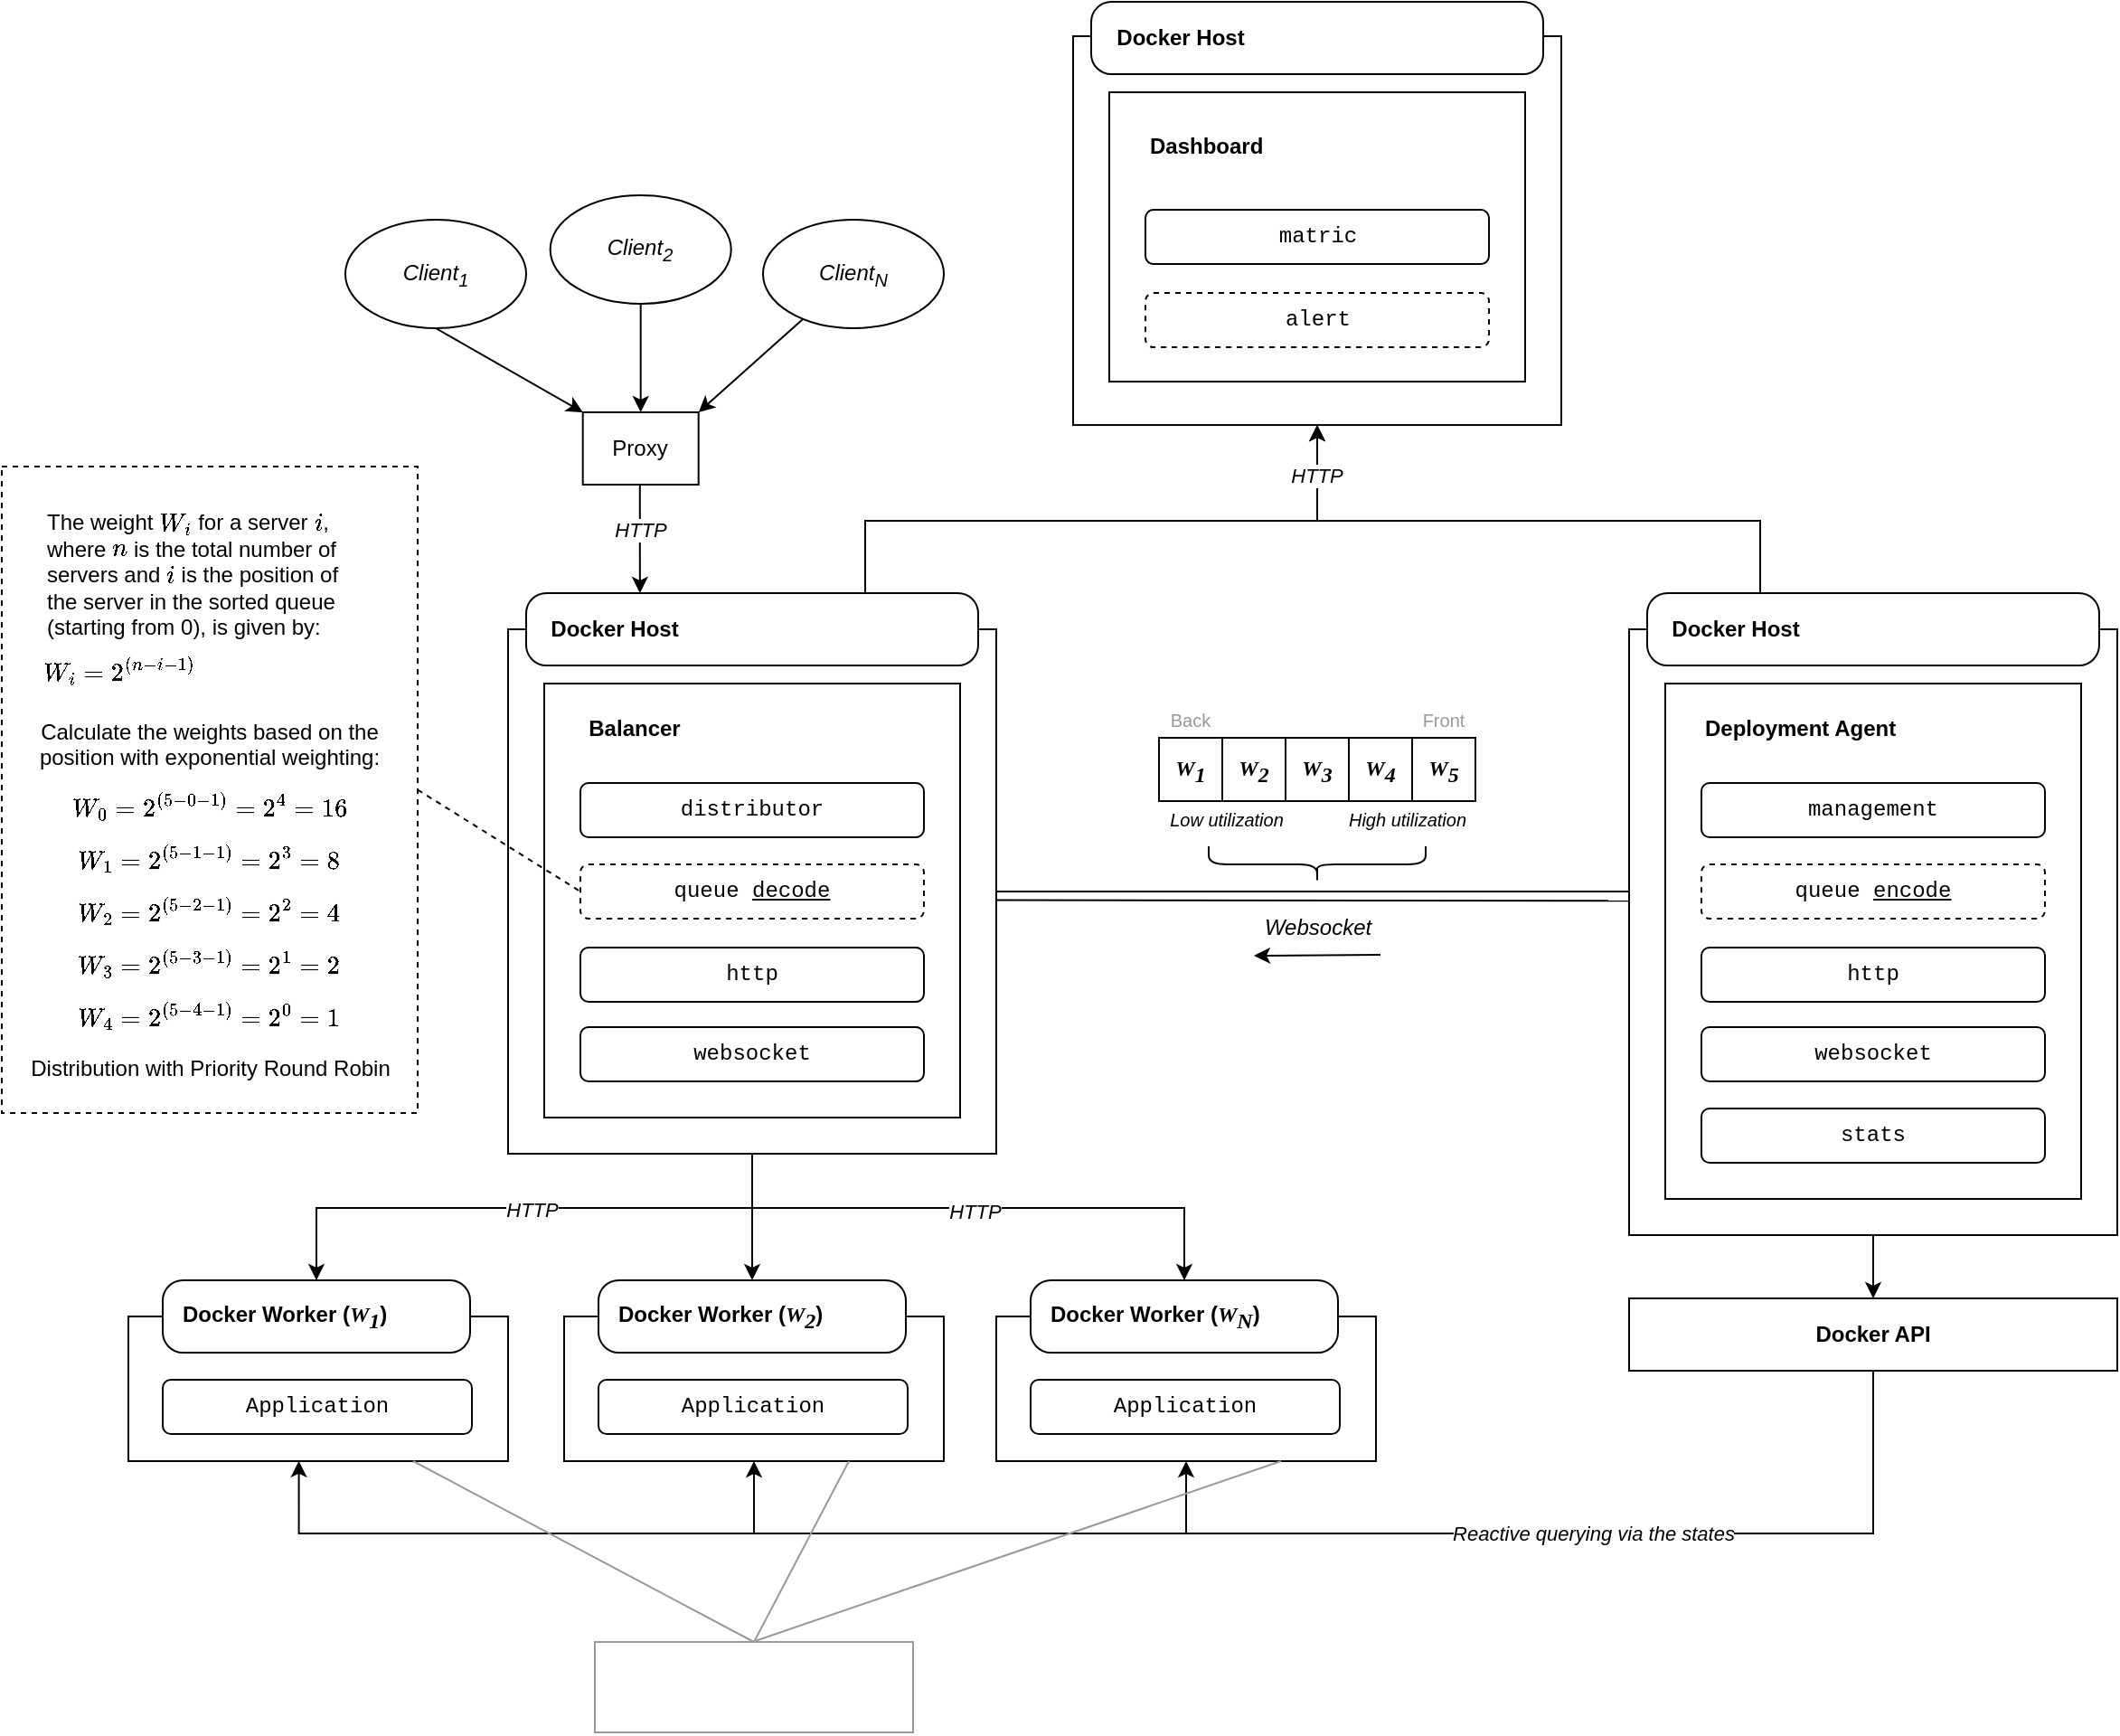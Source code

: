 <mxfile version="24.7.1" type="device">
  <diagram name="Page-1" id="Vyur2kS933aH3F0kVCXf">
    <mxGraphModel dx="2256" dy="1899" grid="1" gridSize="10" guides="1" tooltips="1" connect="1" arrows="1" fold="1" page="1" pageScale="1" pageWidth="850" pageHeight="1100" math="1" shadow="0">
      <root>
        <mxCell id="0" />
        <mxCell id="1" parent="0" />
        <mxCell id="TFzHgLDjFruAC8fcnrSV-130" style="rounded=0;orthogonalLoop=1;jettySize=auto;html=1;entryX=0;entryY=0;entryDx=0;entryDy=0;exitX=0.5;exitY=1;exitDx=0;exitDy=0;" parent="1" source="TFzHgLDjFruAC8fcnrSV-3" target="TFzHgLDjFruAC8fcnrSV-127" edge="1">
          <mxGeometry relative="1" as="geometry">
            <mxPoint x="140.496" y="-17.557" as="sourcePoint" />
          </mxGeometry>
        </mxCell>
        <mxCell id="TFzHgLDjFruAC8fcnrSV-3" value="Client&lt;sub&gt;&lt;span&gt;1&lt;/span&gt;&lt;/sub&gt;" style="ellipse;whiteSpace=wrap;html=1;fontStyle=2" parent="1" vertex="1">
          <mxGeometry x="30" y="-76.5" width="100" height="60" as="geometry" />
        </mxCell>
        <mxCell id="TFzHgLDjFruAC8fcnrSV-129" style="edgeStyle=orthogonalEdgeStyle;rounded=0;orthogonalLoop=1;jettySize=auto;html=1;entryX=0.5;entryY=0;entryDx=0;entryDy=0;" parent="1" source="TFzHgLDjFruAC8fcnrSV-4" target="TFzHgLDjFruAC8fcnrSV-127" edge="1">
          <mxGeometry relative="1" as="geometry" />
        </mxCell>
        <mxCell id="TFzHgLDjFruAC8fcnrSV-4" value="Client&lt;sub&gt;&lt;span&gt;2&lt;/span&gt;&lt;/sub&gt;" style="ellipse;whiteSpace=wrap;html=1;fontStyle=2" parent="1" vertex="1">
          <mxGeometry x="143.34" y="-90" width="100" height="60" as="geometry" />
        </mxCell>
        <mxCell id="TFzHgLDjFruAC8fcnrSV-128" style="rounded=0;orthogonalLoop=1;jettySize=auto;html=1;entryX=1;entryY=0;entryDx=0;entryDy=0;" parent="1" source="TFzHgLDjFruAC8fcnrSV-5" target="TFzHgLDjFruAC8fcnrSV-127" edge="1">
          <mxGeometry relative="1" as="geometry" />
        </mxCell>
        <mxCell id="TFzHgLDjFruAC8fcnrSV-5" value="Client&lt;sub&gt;&lt;span&gt;N&lt;/span&gt;&lt;/sub&gt;" style="ellipse;whiteSpace=wrap;html=1;fontStyle=2" parent="1" vertex="1">
          <mxGeometry x="261" y="-76.5" width="100" height="60" as="geometry" />
        </mxCell>
        <mxCell id="TFzHgLDjFruAC8fcnrSV-115" style="edgeStyle=orthogonalEdgeStyle;rounded=0;orthogonalLoop=1;jettySize=auto;html=1;entryX=0.5;entryY=0;entryDx=0;entryDy=0;" parent="1" source="TFzHgLDjFruAC8fcnrSV-9" target="TFzHgLDjFruAC8fcnrSV-81" edge="1">
          <mxGeometry relative="1" as="geometry" />
        </mxCell>
        <mxCell id="TFzHgLDjFruAC8fcnrSV-116" style="edgeStyle=orthogonalEdgeStyle;rounded=0;orthogonalLoop=1;jettySize=auto;html=1;entryX=0.5;entryY=0;entryDx=0;entryDy=0;" parent="1" source="TFzHgLDjFruAC8fcnrSV-9" target="TFzHgLDjFruAC8fcnrSV-72" edge="1">
          <mxGeometry relative="1" as="geometry">
            <Array as="points">
              <mxPoint x="255" y="470" />
              <mxPoint x="14" y="470" />
            </Array>
          </mxGeometry>
        </mxCell>
        <mxCell id="TFzHgLDjFruAC8fcnrSV-118" value="HTTP" style="edgeLabel;html=1;align=center;verticalAlign=middle;resizable=0;points=[];fontStyle=2" parent="TFzHgLDjFruAC8fcnrSV-116" vertex="1" connectable="0">
          <mxGeometry x="-0.022" y="1" relative="1" as="geometry">
            <mxPoint as="offset" />
          </mxGeometry>
        </mxCell>
        <mxCell id="TFzHgLDjFruAC8fcnrSV-117" style="edgeStyle=orthogonalEdgeStyle;rounded=0;orthogonalLoop=1;jettySize=auto;html=1;entryX=0.5;entryY=0;entryDx=0;entryDy=0;" parent="1" source="TFzHgLDjFruAC8fcnrSV-9" target="TFzHgLDjFruAC8fcnrSV-88" edge="1">
          <mxGeometry relative="1" as="geometry">
            <Array as="points">
              <mxPoint x="255" y="470" />
              <mxPoint x="494" y="470" />
            </Array>
          </mxGeometry>
        </mxCell>
        <mxCell id="TFzHgLDjFruAC8fcnrSV-119" value="HTTP" style="edgeLabel;html=1;align=center;verticalAlign=middle;resizable=0;points=[];fontStyle=2" parent="TFzHgLDjFruAC8fcnrSV-117" vertex="1" connectable="0">
          <mxGeometry x="-0.012" y="-2" relative="1" as="geometry">
            <mxPoint as="offset" />
          </mxGeometry>
        </mxCell>
        <mxCell id="TFzHgLDjFruAC8fcnrSV-9" value="" style="rounded=0;whiteSpace=wrap;html=1;" parent="1" vertex="1">
          <mxGeometry x="120" y="150" width="270" height="290" as="geometry" />
        </mxCell>
        <mxCell id="TFzHgLDjFruAC8fcnrSV-6" value="" style="rounded=0;whiteSpace=wrap;html=1;" parent="1" vertex="1">
          <mxGeometry x="140" y="180" width="230" height="240" as="geometry" />
        </mxCell>
        <mxCell id="TFzHgLDjFruAC8fcnrSV-8" value="Balancer" style="text;html=1;align=center;verticalAlign=middle;whiteSpace=wrap;rounded=0;fontStyle=1" parent="1" vertex="1">
          <mxGeometry x="160" y="190" width="60" height="30" as="geometry" />
        </mxCell>
        <mxCell id="TFzHgLDjFruAC8fcnrSV-10" value="" style="shape=image;verticalLabelPosition=bottom;labelBackgroundColor=default;verticalAlign=top;aspect=fixed;imageAspect=0;image=https://logowik.com/content/uploads/images/rust8244.jpg;" parent="1" vertex="1">
          <mxGeometry x="313.03" y="191" width="39.97" height="30" as="geometry" />
        </mxCell>
        <mxCell id="TFzHgLDjFruAC8fcnrSV-11" value="distributor" style="rounded=1;whiteSpace=wrap;html=1;fontFamily=Courier New;strokeColor=#000000;" parent="1" vertex="1">
          <mxGeometry x="160" y="235" width="190" height="30" as="geometry" />
        </mxCell>
        <mxCell id="TFzHgLDjFruAC8fcnrSV-12" value="queue&amp;nbsp;&lt;u&gt;decode&lt;/u&gt;" style="rounded=1;whiteSpace=wrap;html=1;fontFamily=Courier New;dashed=1;" parent="1" vertex="1">
          <mxGeometry x="160" y="280" width="190" height="30" as="geometry" />
        </mxCell>
        <mxCell id="TFzHgLDjFruAC8fcnrSV-13" value="http" style="rounded=1;whiteSpace=wrap;html=1;fontFamily=Courier New;" parent="1" vertex="1">
          <mxGeometry x="160" y="326" width="190" height="30" as="geometry" />
        </mxCell>
        <mxCell id="TFzHgLDjFruAC8fcnrSV-14" value="websocket" style="rounded=1;whiteSpace=wrap;html=1;fontFamily=Courier New;" parent="1" vertex="1">
          <mxGeometry x="160" y="370" width="190" height="30" as="geometry" />
        </mxCell>
        <mxCell id="TFzHgLDjFruAC8fcnrSV-147" style="edgeStyle=orthogonalEdgeStyle;rounded=0;orthogonalLoop=1;jettySize=auto;html=1;entryX=0.5;entryY=1;entryDx=0;entryDy=0;exitX=0.75;exitY=0;exitDx=0;exitDy=0;" parent="1" source="TFzHgLDjFruAC8fcnrSV-23" target="TFzHgLDjFruAC8fcnrSV-133" edge="1">
          <mxGeometry relative="1" as="geometry">
            <Array as="points">
              <mxPoint x="317" y="90" />
              <mxPoint x="567" y="90" />
            </Array>
          </mxGeometry>
        </mxCell>
        <mxCell id="TFzHgLDjFruAC8fcnrSV-23" value="" style="rounded=1;whiteSpace=wrap;html=1;arcSize=28;" parent="1" vertex="1">
          <mxGeometry x="130" y="130" width="250" height="40" as="geometry" />
        </mxCell>
        <mxCell id="TFzHgLDjFruAC8fcnrSV-7" value="" style="shape=image;verticalLabelPosition=bottom;labelBackgroundColor=default;verticalAlign=top;aspect=fixed;imageAspect=0;image=https://cdn-icons-png.flaticon.com/512/919/919853.png;" parent="1" vertex="1">
          <mxGeometry x="345" y="137.5" width="25" height="25" as="geometry" />
        </mxCell>
        <mxCell id="TFzHgLDjFruAC8fcnrSV-24" value="Docker Host" style="text;html=1;align=center;verticalAlign=middle;whiteSpace=wrap;rounded=0;fontStyle=1" parent="1" vertex="1">
          <mxGeometry x="139" y="135" width="80" height="30" as="geometry" />
        </mxCell>
        <mxCell id="TFzHgLDjFruAC8fcnrSV-124" style="edgeStyle=orthogonalEdgeStyle;rounded=0;orthogonalLoop=1;jettySize=auto;html=1;entryX=0.5;entryY=0;entryDx=0;entryDy=0;" parent="1" source="TFzHgLDjFruAC8fcnrSV-25" target="TFzHgLDjFruAC8fcnrSV-68" edge="1">
          <mxGeometry relative="1" as="geometry" />
        </mxCell>
        <mxCell id="TFzHgLDjFruAC8fcnrSV-25" value="" style="rounded=0;whiteSpace=wrap;html=1;" parent="1" vertex="1">
          <mxGeometry x="740" y="150" width="270" height="335" as="geometry" />
        </mxCell>
        <mxCell id="TFzHgLDjFruAC8fcnrSV-26" value="" style="rounded=0;whiteSpace=wrap;html=1;" parent="1" vertex="1">
          <mxGeometry x="760" y="180" width="230" height="285" as="geometry" />
        </mxCell>
        <mxCell id="TFzHgLDjFruAC8fcnrSV-27" value="Deployment Agent" style="text;html=1;align=left;verticalAlign=middle;whiteSpace=wrap;rounded=0;fontStyle=1" parent="1" vertex="1">
          <mxGeometry x="780" y="190" width="150" height="30" as="geometry" />
        </mxCell>
        <mxCell id="TFzHgLDjFruAC8fcnrSV-28" value="" style="shape=image;verticalLabelPosition=bottom;labelBackgroundColor=default;verticalAlign=top;aspect=fixed;imageAspect=0;image=https://logowik.com/content/uploads/images/rust8244.jpg;" parent="1" vertex="1">
          <mxGeometry x="933.03" y="191" width="39.97" height="30" as="geometry" />
        </mxCell>
        <mxCell id="TFzHgLDjFruAC8fcnrSV-29" value="management" style="rounded=1;whiteSpace=wrap;html=1;fontFamily=Courier New;" parent="1" vertex="1">
          <mxGeometry x="780" y="235" width="190" height="30" as="geometry" />
        </mxCell>
        <mxCell id="TFzHgLDjFruAC8fcnrSV-30" value="queue&amp;nbsp;&lt;u&gt;encode&lt;/u&gt;" style="rounded=1;whiteSpace=wrap;html=1;fontFamily=Courier New;dashed=1;" parent="1" vertex="1">
          <mxGeometry x="780" y="280" width="190" height="30" as="geometry" />
        </mxCell>
        <mxCell id="TFzHgLDjFruAC8fcnrSV-31" value="http" style="rounded=1;whiteSpace=wrap;html=1;fontFamily=Courier New;" parent="1" vertex="1">
          <mxGeometry x="780" y="326" width="190" height="30" as="geometry" />
        </mxCell>
        <mxCell id="TFzHgLDjFruAC8fcnrSV-32" value="websocket" style="rounded=1;whiteSpace=wrap;html=1;fontFamily=Courier New;" parent="1" vertex="1">
          <mxGeometry x="780" y="370" width="190" height="30" as="geometry" />
        </mxCell>
        <mxCell id="TFzHgLDjFruAC8fcnrSV-148" style="edgeStyle=orthogonalEdgeStyle;rounded=0;orthogonalLoop=1;jettySize=auto;html=1;entryX=0.5;entryY=1;entryDx=0;entryDy=0;exitX=0.25;exitY=0;exitDx=0;exitDy=0;" parent="1" source="TFzHgLDjFruAC8fcnrSV-33" target="TFzHgLDjFruAC8fcnrSV-133" edge="1">
          <mxGeometry relative="1" as="geometry">
            <Array as="points">
              <mxPoint x="813" y="90" />
              <mxPoint x="567" y="90" />
            </Array>
          </mxGeometry>
        </mxCell>
        <mxCell id="TFzHgLDjFruAC8fcnrSV-151" value="&lt;i&gt;HTTP&lt;/i&gt;" style="edgeLabel;html=1;align=center;verticalAlign=middle;resizable=0;points=[];" parent="TFzHgLDjFruAC8fcnrSV-148" vertex="1" connectable="0">
          <mxGeometry x="0.818" y="1" relative="1" as="geometry">
            <mxPoint y="-3" as="offset" />
          </mxGeometry>
        </mxCell>
        <mxCell id="TFzHgLDjFruAC8fcnrSV-33" value="" style="rounded=1;whiteSpace=wrap;html=1;arcSize=28;" parent="1" vertex="1">
          <mxGeometry x="750" y="130" width="250" height="40" as="geometry" />
        </mxCell>
        <mxCell id="TFzHgLDjFruAC8fcnrSV-34" value="" style="shape=image;verticalLabelPosition=bottom;labelBackgroundColor=default;verticalAlign=top;aspect=fixed;imageAspect=0;image=https://cdn-icons-png.flaticon.com/512/919/919853.png;" parent="1" vertex="1">
          <mxGeometry x="965" y="137.5" width="25" height="25" as="geometry" />
        </mxCell>
        <mxCell id="TFzHgLDjFruAC8fcnrSV-35" value="Docker Host" style="text;html=1;align=center;verticalAlign=middle;whiteSpace=wrap;rounded=0;fontStyle=1" parent="1" vertex="1">
          <mxGeometry x="759" y="135" width="80" height="30" as="geometry" />
        </mxCell>
        <mxCell id="TFzHgLDjFruAC8fcnrSV-36" value="stats" style="rounded=1;whiteSpace=wrap;html=1;fontFamily=Courier New;" parent="1" vertex="1">
          <mxGeometry x="780" y="415" width="190" height="30" as="geometry" />
        </mxCell>
        <mxCell id="TFzHgLDjFruAC8fcnrSV-37" value="" style="endArrow=none;html=1;rounded=0;exitX=1;exitY=0.5;exitDx=0;exitDy=0;entryX=0.001;entryY=0.433;entryDx=0;entryDy=0;entryPerimeter=0;" parent="1" source="TFzHgLDjFruAC8fcnrSV-9" target="TFzHgLDjFruAC8fcnrSV-25" edge="1">
          <mxGeometry width="50" height="50" relative="1" as="geometry">
            <mxPoint x="460" y="320" as="sourcePoint" />
            <mxPoint x="510" y="270" as="targetPoint" />
          </mxGeometry>
        </mxCell>
        <mxCell id="TFzHgLDjFruAC8fcnrSV-38" value="" style="endArrow=none;html=1;rounded=0;exitX=1;exitY=0.5;exitDx=0;exitDy=0;entryX=0;entryY=0.448;entryDx=0;entryDy=0;entryPerimeter=0;" parent="1" target="TFzHgLDjFruAC8fcnrSV-25" edge="1">
          <mxGeometry width="50" height="50" relative="1" as="geometry">
            <mxPoint x="390" y="299.8" as="sourcePoint" />
            <mxPoint x="630" y="299.8" as="targetPoint" />
          </mxGeometry>
        </mxCell>
        <mxCell id="TFzHgLDjFruAC8fcnrSV-39" value="Websocket" style="text;html=1;align=center;verticalAlign=middle;whiteSpace=wrap;rounded=0;fontStyle=2" parent="1" vertex="1">
          <mxGeometry x="537.5" y="300" width="60" height="30" as="geometry" />
        </mxCell>
        <mxCell id="TFzHgLDjFruAC8fcnrSV-62" value="&lt;div&gt;&lt;br&gt;&lt;/div&gt;" style="text;html=1;align=center;verticalAlign=middle;resizable=0;points=[];autosize=1;strokeColor=none;fillColor=none;" parent="1" vertex="1">
          <mxGeometry x="665" y="160" width="20" height="30" as="geometry" />
        </mxCell>
        <mxCell id="TFzHgLDjFruAC8fcnrSV-120" style="edgeStyle=orthogonalEdgeStyle;rounded=0;orthogonalLoop=1;jettySize=auto;html=1;entryX=0.5;entryY=1;entryDx=0;entryDy=0;" parent="1" source="TFzHgLDjFruAC8fcnrSV-68" target="TFzHgLDjFruAC8fcnrSV-86" edge="1">
          <mxGeometry relative="1" as="geometry">
            <Array as="points">
              <mxPoint x="875" y="650" />
              <mxPoint x="495" y="650" />
            </Array>
          </mxGeometry>
        </mxCell>
        <mxCell id="TFzHgLDjFruAC8fcnrSV-121" style="edgeStyle=orthogonalEdgeStyle;rounded=0;orthogonalLoop=1;jettySize=auto;html=1;entryX=0.5;entryY=1;entryDx=0;entryDy=0;" parent="1" source="TFzHgLDjFruAC8fcnrSV-68" target="TFzHgLDjFruAC8fcnrSV-79" edge="1">
          <mxGeometry relative="1" as="geometry">
            <Array as="points">
              <mxPoint x="875" y="650" />
              <mxPoint x="256" y="650" />
            </Array>
          </mxGeometry>
        </mxCell>
        <mxCell id="TFzHgLDjFruAC8fcnrSV-68" value="Docker API" style="rounded=0;whiteSpace=wrap;html=1;fontStyle=1" parent="1" vertex="1">
          <mxGeometry x="740" y="520" width="270" height="40" as="geometry" />
        </mxCell>
        <mxCell id="TFzHgLDjFruAC8fcnrSV-101" value="" style="group" parent="1" vertex="1" connectable="0">
          <mxGeometry x="-90" y="510" width="210" height="100" as="geometry" />
        </mxCell>
        <mxCell id="TFzHgLDjFruAC8fcnrSV-71" value="" style="rounded=0;whiteSpace=wrap;html=1;" parent="TFzHgLDjFruAC8fcnrSV-101" vertex="1">
          <mxGeometry y="20" width="210" height="80" as="geometry" />
        </mxCell>
        <mxCell id="TFzHgLDjFruAC8fcnrSV-76" value="" style="group" parent="TFzHgLDjFruAC8fcnrSV-101" vertex="1" connectable="0">
          <mxGeometry x="19" width="170" height="40" as="geometry" />
        </mxCell>
        <mxCell id="TFzHgLDjFruAC8fcnrSV-72" value="" style="rounded=1;whiteSpace=wrap;html=1;arcSize=28;" parent="TFzHgLDjFruAC8fcnrSV-76" vertex="1">
          <mxGeometry width="170" height="40" as="geometry" />
        </mxCell>
        <mxCell id="TFzHgLDjFruAC8fcnrSV-73" value="" style="shape=image;verticalLabelPosition=bottom;labelBackgroundColor=default;verticalAlign=top;aspect=fixed;imageAspect=0;image=https://cdn-icons-png.flaticon.com/512/919/919853.png;" parent="TFzHgLDjFruAC8fcnrSV-76" vertex="1">
          <mxGeometry x="137.5" y="8" width="25" height="25" as="geometry" />
        </mxCell>
        <mxCell id="TFzHgLDjFruAC8fcnrSV-74" value="Docker Worker (&lt;span style=&quot;font-family: Verdana; font-style: italic; text-align: center;&quot;&gt;W&lt;/span&gt;&lt;sub style=&quot;font-family: Verdana; font-style: italic; text-align: center; font-size: 12px;&quot;&gt;1&lt;/sub&gt;)" style="text;html=1;align=left;verticalAlign=middle;whiteSpace=wrap;rounded=0;fontStyle=1" parent="TFzHgLDjFruAC8fcnrSV-76" vertex="1">
          <mxGeometry x="9" y="5" width="141" height="30" as="geometry" />
        </mxCell>
        <mxCell id="TFzHgLDjFruAC8fcnrSV-78" value="Application" style="rounded=1;whiteSpace=wrap;html=1;fontFamily=Courier New;" parent="TFzHgLDjFruAC8fcnrSV-101" vertex="1">
          <mxGeometry x="19" y="55" width="171" height="30" as="geometry" />
        </mxCell>
        <mxCell id="TFzHgLDjFruAC8fcnrSV-102" value="" style="group" parent="1" vertex="1" connectable="0">
          <mxGeometry x="151" y="510" width="210" height="100" as="geometry" />
        </mxCell>
        <mxCell id="TFzHgLDjFruAC8fcnrSV-79" value="" style="rounded=0;whiteSpace=wrap;html=1;" parent="TFzHgLDjFruAC8fcnrSV-102" vertex="1">
          <mxGeometry y="20" width="210" height="80" as="geometry" />
        </mxCell>
        <mxCell id="TFzHgLDjFruAC8fcnrSV-80" value="" style="group" parent="TFzHgLDjFruAC8fcnrSV-102" vertex="1" connectable="0">
          <mxGeometry x="19" width="170" height="40" as="geometry" />
        </mxCell>
        <mxCell id="TFzHgLDjFruAC8fcnrSV-81" value="" style="rounded=1;whiteSpace=wrap;html=1;arcSize=28;" parent="TFzHgLDjFruAC8fcnrSV-80" vertex="1">
          <mxGeometry width="170" height="40" as="geometry" />
        </mxCell>
        <mxCell id="TFzHgLDjFruAC8fcnrSV-82" value="" style="shape=image;verticalLabelPosition=bottom;labelBackgroundColor=default;verticalAlign=top;aspect=fixed;imageAspect=0;image=https://cdn-icons-png.flaticon.com/512/919/919853.png;" parent="TFzHgLDjFruAC8fcnrSV-80" vertex="1">
          <mxGeometry x="137.5" y="8" width="25" height="25" as="geometry" />
        </mxCell>
        <mxCell id="TFzHgLDjFruAC8fcnrSV-83" value="Docker Worker (&lt;span style=&quot;font-family: Verdana; font-style: italic; text-align: center;&quot;&gt;W&lt;/span&gt;&lt;sub style=&quot;font-family: Verdana; font-style: italic; text-align: center; font-size: 12px;&quot;&gt;2&lt;/sub&gt;)" style="text;html=1;align=left;verticalAlign=middle;whiteSpace=wrap;rounded=0;fontStyle=1" parent="TFzHgLDjFruAC8fcnrSV-80" vertex="1">
          <mxGeometry x="9" y="5" width="141" height="30" as="geometry" />
        </mxCell>
        <mxCell id="TFzHgLDjFruAC8fcnrSV-84" value="Application" style="rounded=1;whiteSpace=wrap;html=1;fontFamily=Courier New;" parent="TFzHgLDjFruAC8fcnrSV-102" vertex="1">
          <mxGeometry x="19" y="55" width="171" height="30" as="geometry" />
        </mxCell>
        <mxCell id="TFzHgLDjFruAC8fcnrSV-103" value="" style="group" parent="1" vertex="1" connectable="0">
          <mxGeometry x="390" y="510" width="210" height="100" as="geometry" />
        </mxCell>
        <mxCell id="TFzHgLDjFruAC8fcnrSV-86" value="" style="rounded=0;whiteSpace=wrap;html=1;" parent="TFzHgLDjFruAC8fcnrSV-103" vertex="1">
          <mxGeometry y="20" width="210" height="80" as="geometry" />
        </mxCell>
        <mxCell id="TFzHgLDjFruAC8fcnrSV-87" value="" style="group" parent="TFzHgLDjFruAC8fcnrSV-103" vertex="1" connectable="0">
          <mxGeometry x="19" width="170" height="40" as="geometry" />
        </mxCell>
        <mxCell id="TFzHgLDjFruAC8fcnrSV-88" value="" style="rounded=1;whiteSpace=wrap;html=1;arcSize=28;" parent="TFzHgLDjFruAC8fcnrSV-87" vertex="1">
          <mxGeometry width="170" height="40" as="geometry" />
        </mxCell>
        <mxCell id="TFzHgLDjFruAC8fcnrSV-89" value="" style="shape=image;verticalLabelPosition=bottom;labelBackgroundColor=default;verticalAlign=top;aspect=fixed;imageAspect=0;image=https://cdn-icons-png.flaticon.com/512/919/919853.png;" parent="TFzHgLDjFruAC8fcnrSV-87" vertex="1">
          <mxGeometry x="137.5" y="8" width="25" height="25" as="geometry" />
        </mxCell>
        <mxCell id="TFzHgLDjFruAC8fcnrSV-90" value="Docker Worker (&lt;span style=&quot;font-family: Verdana; font-style: italic; text-align: center;&quot;&gt;W&lt;/span&gt;&lt;sub style=&quot;font-family: Verdana; font-style: italic; text-align: center; font-size: 12px;&quot;&gt;N&lt;/sub&gt;)" style="text;html=1;align=left;verticalAlign=middle;whiteSpace=wrap;rounded=0;fontStyle=1" parent="TFzHgLDjFruAC8fcnrSV-87" vertex="1">
          <mxGeometry x="9" y="5" width="141" height="30" as="geometry" />
        </mxCell>
        <mxCell id="TFzHgLDjFruAC8fcnrSV-91" value="Application" style="rounded=1;whiteSpace=wrap;html=1;fontFamily=Courier New;" parent="TFzHgLDjFruAC8fcnrSV-103" vertex="1">
          <mxGeometry x="19" y="55" width="171" height="30" as="geometry" />
        </mxCell>
        <mxCell id="TFzHgLDjFruAC8fcnrSV-108" value="" style="endArrow=none;html=1;rounded=0;entryX=0;entryY=0.5;entryDx=0;entryDy=0;exitX=1;exitY=0.5;exitDx=0;exitDy=0;strokeColor=#000000;dashed=1;" parent="1" source="TFzHgLDjFruAC8fcnrSV-107" target="TFzHgLDjFruAC8fcnrSV-12" edge="1">
          <mxGeometry width="50" height="50" relative="1" as="geometry">
            <mxPoint x="-30" y="220" as="sourcePoint" />
            <mxPoint x="20" y="170" as="targetPoint" />
          </mxGeometry>
        </mxCell>
        <mxCell id="TFzHgLDjFruAC8fcnrSV-113" value="" style="group;fillColor=#E6E6E6;fontColor=#333333;strokeColor=none;dashed=1;container=0;" parent="1" vertex="1" connectable="0">
          <mxGeometry x="-160" y="182.5" width="230" height="235" as="geometry" />
        </mxCell>
        <mxCell id="TFzHgLDjFruAC8fcnrSV-122" style="edgeStyle=orthogonalEdgeStyle;rounded=0;orthogonalLoop=1;jettySize=auto;html=1;entryX=0.449;entryY=0.999;entryDx=0;entryDy=0;entryPerimeter=0;" parent="1" source="TFzHgLDjFruAC8fcnrSV-68" target="TFzHgLDjFruAC8fcnrSV-71" edge="1">
          <mxGeometry relative="1" as="geometry">
            <Array as="points">
              <mxPoint x="875" y="650" />
              <mxPoint x="4" y="650" />
            </Array>
          </mxGeometry>
        </mxCell>
        <mxCell id="TFzHgLDjFruAC8fcnrSV-125" value="Reactive querying via the states" style="edgeLabel;html=1;align=center;verticalAlign=middle;resizable=0;points=[];fontStyle=2" parent="TFzHgLDjFruAC8fcnrSV-122" vertex="1" connectable="0">
          <mxGeometry x="-0.509" relative="1" as="geometry">
            <mxPoint as="offset" />
          </mxGeometry>
        </mxCell>
        <mxCell id="TFzHgLDjFruAC8fcnrSV-131" style="edgeStyle=orthogonalEdgeStyle;rounded=0;orthogonalLoop=1;jettySize=auto;html=1;entryX=0.25;entryY=0;entryDx=0;entryDy=0;" parent="1" source="TFzHgLDjFruAC8fcnrSV-127" edge="1">
          <mxGeometry relative="1" as="geometry">
            <mxPoint x="193.744" y="50" as="sourcePoint" />
            <mxPoint x="192.93" y="130" as="targetPoint" />
            <Array as="points">
              <mxPoint x="193.43" y="82" />
            </Array>
          </mxGeometry>
        </mxCell>
        <mxCell id="TFzHgLDjFruAC8fcnrSV-150" value="&lt;i&gt;HTTP&lt;/i&gt;" style="edgeLabel;html=1;align=center;verticalAlign=middle;resizable=0;points=[];" parent="TFzHgLDjFruAC8fcnrSV-131" vertex="1" connectable="0">
          <mxGeometry x="-0.167" relative="1" as="geometry">
            <mxPoint as="offset" />
          </mxGeometry>
        </mxCell>
        <mxCell id="TFzHgLDjFruAC8fcnrSV-145" value="" style="group" parent="1" vertex="1" connectable="0">
          <mxGeometry x="432.5" y="-196.97" width="270" height="235" as="geometry" />
        </mxCell>
        <mxCell id="TFzHgLDjFruAC8fcnrSV-133" value="" style="rounded=0;whiteSpace=wrap;html=1;" parent="TFzHgLDjFruAC8fcnrSV-145" vertex="1">
          <mxGeometry y="19" width="270" height="215" as="geometry" />
        </mxCell>
        <mxCell id="TFzHgLDjFruAC8fcnrSV-134" value="" style="rounded=0;whiteSpace=wrap;html=1;" parent="TFzHgLDjFruAC8fcnrSV-145" vertex="1">
          <mxGeometry x="20" y="50" width="230" height="160" as="geometry" />
        </mxCell>
        <mxCell id="TFzHgLDjFruAC8fcnrSV-135" value="matric" style="rounded=1;whiteSpace=wrap;html=1;fontFamily=Courier New;" parent="TFzHgLDjFruAC8fcnrSV-145" vertex="1">
          <mxGeometry x="40" y="115" width="190" height="30" as="geometry" />
        </mxCell>
        <mxCell id="TFzHgLDjFruAC8fcnrSV-136" value="" style="rounded=1;whiteSpace=wrap;html=1;arcSize=28;" parent="TFzHgLDjFruAC8fcnrSV-145" vertex="1">
          <mxGeometry x="10" width="250" height="40" as="geometry" />
        </mxCell>
        <mxCell id="TFzHgLDjFruAC8fcnrSV-137" value="" style="shape=image;verticalLabelPosition=bottom;labelBackgroundColor=default;verticalAlign=top;aspect=fixed;imageAspect=0;image=https://cdn-icons-png.flaticon.com/512/919/919853.png;" parent="TFzHgLDjFruAC8fcnrSV-145" vertex="1">
          <mxGeometry x="225" y="7.5" width="25" height="25" as="geometry" />
        </mxCell>
        <mxCell id="TFzHgLDjFruAC8fcnrSV-138" value="Docker Host" style="text;html=1;align=center;verticalAlign=middle;whiteSpace=wrap;rounded=0;fontStyle=1" parent="TFzHgLDjFruAC8fcnrSV-145" vertex="1">
          <mxGeometry x="19" y="5" width="80" height="30" as="geometry" />
        </mxCell>
        <mxCell id="TFzHgLDjFruAC8fcnrSV-139" value="Dashboard" style="text;html=1;align=left;verticalAlign=middle;whiteSpace=wrap;rounded=0;fontStyle=1" parent="TFzHgLDjFruAC8fcnrSV-145" vertex="1">
          <mxGeometry x="40" y="65" width="150" height="30" as="geometry" />
        </mxCell>
        <mxCell id="TFzHgLDjFruAC8fcnrSV-140" value="alert" style="rounded=1;whiteSpace=wrap;html=1;fontFamily=Courier New;dashed=1;" parent="TFzHgLDjFruAC8fcnrSV-145" vertex="1">
          <mxGeometry x="40" y="161" width="190" height="30" as="geometry" />
        </mxCell>
        <mxCell id="TFzHgLDjFruAC8fcnrSV-141" value="" style="shape=image;verticalLabelPosition=bottom;labelBackgroundColor=default;verticalAlign=top;aspect=fixed;imageAspect=0;image=https://upload.wikimedia.org/wikipedia/commons/thumb/c/c3/Python-logo-notext.svg/1869px-Python-logo-notext.svg.png;clipPath=inset(1% 9.71% 15.67% 0%);" parent="TFzHgLDjFruAC8fcnrSV-145" vertex="1">
          <mxGeometry x="125.21" y="66.25" width="29.58" height="30" as="geometry" />
        </mxCell>
        <mxCell id="TFzHgLDjFruAC8fcnrSV-142" value="" style="shape=image;verticalLabelPosition=bottom;labelBackgroundColor=default;verticalAlign=top;aspect=fixed;imageAspect=0;image=https://upload.wikimedia.org/wikipedia/commons/thumb/7/77/Streamlit-logo-primary-colormark-darktext.png/1024px-Streamlit-logo-primary-colormark-darktext.png;" parent="TFzHgLDjFruAC8fcnrSV-145" vertex="1">
          <mxGeometry x="154.79" y="57.5" width="81.2" height="47.5" as="geometry" />
        </mxCell>
        <mxCell id="TFzHgLDjFruAC8fcnrSV-127" value="Proxy" style="rounded=0;whiteSpace=wrap;html=1;" parent="1" vertex="1">
          <mxGeometry x="161.34" y="30" width="64" height="40" as="geometry" />
        </mxCell>
        <mxCell id="TFzHgLDjFruAC8fcnrSV-107" value="" style="rounded=0;whiteSpace=wrap;html=1;strokeColor=#000000;dashed=1;" parent="1" vertex="1">
          <mxGeometry x="-160" y="60" width="230" height="357.5" as="geometry" />
        </mxCell>
        <mxCell id="TFzHgLDjFruAC8fcnrSV-105" value="&lt;div&gt;Calculate the weights based on the position with exponential weighting:&lt;/div&gt;&lt;div&gt;\[ W_0 = 2^{(5-0-1)} = 2^4 = 16 \]&lt;/div&gt;&lt;div&gt;\[ W_1 = 2^{(5-1-1)} = 2^3 = 8 \]&lt;/div&gt;&lt;div&gt;\[ W_2 = 2^{(5-2-1)} = 2^2 = 4 \]&lt;/div&gt;&lt;div&gt;\[ W_3 = 2^{(5-3-1)} = 2^1 = 2 \]&lt;/div&gt;&lt;div&gt;\[ W_4 = 2^{(5-4-1)} = 2^0 = 1 \]&lt;/div&gt;&lt;div&gt;&lt;br&gt;&lt;/div&gt;" style="text;html=1;align=center;verticalAlign=middle;whiteSpace=wrap;rounded=0;" parent="1" vertex="1">
          <mxGeometry x="-145" y="228.5" width="200" height="140" as="geometry" />
        </mxCell>
        <mxCell id="TFzHgLDjFruAC8fcnrSV-111" value="Distribution with Priority Round Robin" style="text;html=1;align=center;verticalAlign=middle;whiteSpace=wrap;rounded=0;" parent="1" vertex="1">
          <mxGeometry x="-147.5" y="377.5" width="205" height="30" as="geometry" />
        </mxCell>
        <mxCell id="TFzHgLDjFruAC8fcnrSV-51" value="&lt;div&gt;\[ W_i = 2^{(n-i-1)} \]&lt;/div&gt;&lt;div&gt;&lt;br&gt;&lt;/div&gt;" style="text;whiteSpace=wrap;html=1;fontStyle=0" parent="1" vertex="1">
          <mxGeometry x="-139" y="146" width="72.632" height="50" as="geometry" />
        </mxCell>
        <mxCell id="TFzHgLDjFruAC8fcnrSV-63" value="The weight \( W_i \) for a server \( i \), where \( n \) is the total number of servers and \( i \) is the position of the server in the sorted queue (starting from 0), is given by:&lt;div&gt;&lt;br style=&quot;text-wrap: nowrap;&quot;&gt;&lt;/div&gt;" style="text;html=1;align=left;verticalAlign=middle;whiteSpace=wrap;rounded=0;" parent="1" vertex="1">
          <mxGeometry x="-137" y="81.5" width="180" height="90" as="geometry" />
        </mxCell>
        <mxCell id="TFzHgLDjFruAC8fcnrSV-64" value="" style="group" parent="1" vertex="1" connectable="0">
          <mxGeometry x="480" y="190" width="175" height="75" as="geometry" />
        </mxCell>
        <mxCell id="TFzHgLDjFruAC8fcnrSV-52" value="Front" style="text;html=1;align=center;verticalAlign=middle;whiteSpace=wrap;rounded=0;fontSize=10;fontColor=#999999;" parent="TFzHgLDjFruAC8fcnrSV-64" vertex="1">
          <mxGeometry x="140" width="35" height="20" as="geometry" />
        </mxCell>
        <mxCell id="TFzHgLDjFruAC8fcnrSV-53" value="Back" style="text;html=1;align=center;verticalAlign=middle;whiteSpace=wrap;rounded=0;fontSize=10;fontColor=#999999;" parent="TFzHgLDjFruAC8fcnrSV-64" vertex="1">
          <mxGeometry width="35" height="20" as="geometry" />
        </mxCell>
        <mxCell id="TFzHgLDjFruAC8fcnrSV-155" value="" style="group" parent="TFzHgLDjFruAC8fcnrSV-64" vertex="1" connectable="0">
          <mxGeometry y="20" width="175" height="55" as="geometry" />
        </mxCell>
        <mxCell id="TFzHgLDjFruAC8fcnrSV-42" value="&lt;font style=&quot;font-size: 12px;&quot;&gt;W&lt;sub style=&quot;font-size: 12px;&quot;&gt;1&lt;/sub&gt;&lt;/font&gt;" style="rounded=0;whiteSpace=wrap;html=1;aspect=fixed;fontSize=12;fontStyle=3;fontFamily=Verdana;" parent="TFzHgLDjFruAC8fcnrSV-155" vertex="1">
          <mxGeometry width="35" height="35" as="geometry" />
        </mxCell>
        <mxCell id="TFzHgLDjFruAC8fcnrSV-43" value="&lt;font style=&quot;font-size: 12px;&quot;&gt;W&lt;sub style=&quot;font-size: 12px;&quot;&gt;2&lt;/sub&gt;&lt;/font&gt;" style="rounded=0;whiteSpace=wrap;html=1;aspect=fixed;fontSize=12;fontStyle=3;fontFamily=Verdana;" parent="TFzHgLDjFruAC8fcnrSV-155" vertex="1">
          <mxGeometry x="35" width="35" height="35" as="geometry" />
        </mxCell>
        <mxCell id="TFzHgLDjFruAC8fcnrSV-44" value="&lt;font style=&quot;font-size: 12px;&quot;&gt;W&lt;sub style=&quot;font-size: 12px;&quot;&gt;3&lt;/sub&gt;&lt;/font&gt;" style="rounded=0;whiteSpace=wrap;html=1;aspect=fixed;fontSize=12;fontStyle=3;fontFamily=Verdana;" parent="TFzHgLDjFruAC8fcnrSV-155" vertex="1">
          <mxGeometry x="70" width="35" height="35" as="geometry" />
        </mxCell>
        <mxCell id="TFzHgLDjFruAC8fcnrSV-45" value="&lt;font style=&quot;font-size: 12px;&quot;&gt;W&lt;sub style=&quot;font-size: 12px;&quot;&gt;4&lt;/sub&gt;&lt;/font&gt;" style="rounded=0;whiteSpace=wrap;html=1;aspect=fixed;fontSize=12;fontStyle=3;fontFamily=Verdana;" parent="TFzHgLDjFruAC8fcnrSV-155" vertex="1">
          <mxGeometry x="105" width="35" height="35" as="geometry" />
        </mxCell>
        <mxCell id="TFzHgLDjFruAC8fcnrSV-46" value="&lt;font style=&quot;font-size: 12px;&quot;&gt;W&lt;sub style=&quot;font-size: 12px;&quot;&gt;5&lt;/sub&gt;&lt;/font&gt;" style="rounded=0;whiteSpace=wrap;html=1;aspect=fixed;fontSize=12;fontStyle=3;fontFamily=Verdana;" parent="TFzHgLDjFruAC8fcnrSV-155" vertex="1">
          <mxGeometry x="140" width="35" height="35" as="geometry" />
        </mxCell>
        <mxCell id="TFzHgLDjFruAC8fcnrSV-54" value="Low utilization" style="text;html=1;align=center;verticalAlign=middle;whiteSpace=wrap;rounded=0;fontSize=10;fontColor=#000000;fontStyle=2" parent="TFzHgLDjFruAC8fcnrSV-155" vertex="1">
          <mxGeometry y="35" width="75" height="20" as="geometry" />
        </mxCell>
        <mxCell id="TFzHgLDjFruAC8fcnrSV-56" value="High utilization" style="text;html=1;align=center;verticalAlign=middle;whiteSpace=wrap;rounded=0;fontSize=10;fontColor=#000000;fontStyle=2" parent="TFzHgLDjFruAC8fcnrSV-155" vertex="1">
          <mxGeometry x="100" y="35" width="75" height="20" as="geometry" />
        </mxCell>
        <mxCell id="TFzHgLDjFruAC8fcnrSV-157" value="" style="shape=curlyBracket;whiteSpace=wrap;html=1;rounded=1;labelPosition=left;verticalLabelPosition=middle;align=right;verticalAlign=middle;rotation=-90;" parent="1" vertex="1">
          <mxGeometry x="557.5" y="220" width="20" height="120" as="geometry" />
        </mxCell>
        <mxCell id="TFzHgLDjFruAC8fcnrSV-163" value="" style="endArrow=classic;html=1;rounded=0;" parent="1" edge="1">
          <mxGeometry width="50" height="50" relative="1" as="geometry">
            <mxPoint x="602.5" y="330" as="sourcePoint" />
            <mxPoint x="532.5" y="330.5" as="targetPoint" />
          </mxGeometry>
        </mxCell>
        <mxCell id="TFzHgLDjFruAC8fcnrSV-173" style="rounded=0;orthogonalLoop=1;jettySize=auto;html=1;entryX=0.75;entryY=1;entryDx=0;entryDy=0;exitX=0.5;exitY=0;exitDx=0;exitDy=0;endArrow=none;endFill=0;strokeColor=#999999;" parent="1" source="TFzHgLDjFruAC8fcnrSV-165" target="TFzHgLDjFruAC8fcnrSV-71" edge="1">
          <mxGeometry relative="1" as="geometry" />
        </mxCell>
        <mxCell id="TFzHgLDjFruAC8fcnrSV-175" style="rounded=0;orthogonalLoop=1;jettySize=auto;html=1;entryX=0.75;entryY=1;entryDx=0;entryDy=0;exitX=0.487;exitY=-0.104;exitDx=0;exitDy=0;exitPerimeter=0;endArrow=none;endFill=0;strokeColor=#999999;" parent="1" source="TFzHgLDjFruAC8fcnrSV-171" target="TFzHgLDjFruAC8fcnrSV-86" edge="1">
          <mxGeometry relative="1" as="geometry" />
        </mxCell>
        <mxCell id="TFzHgLDjFruAC8fcnrSV-165" value="" style="rounded=0;whiteSpace=wrap;html=1;strokeColor=#999999;" parent="1" vertex="1">
          <mxGeometry x="168" y="710" width="176" height="50" as="geometry" />
        </mxCell>
        <mxCell id="TFzHgLDjFruAC8fcnrSV-174" style="rounded=0;orthogonalLoop=1;jettySize=auto;html=1;entryX=0.75;entryY=1;entryDx=0;entryDy=0;endArrow=none;endFill=0;strokeColor=#999999;" parent="1" target="TFzHgLDjFruAC8fcnrSV-79" edge="1">
          <mxGeometry relative="1" as="geometry">
            <mxPoint x="256" y="710" as="sourcePoint" />
          </mxGeometry>
        </mxCell>
        <mxCell id="TFzHgLDjFruAC8fcnrSV-171" value="" style="shape=image;verticalLabelPosition=bottom;labelBackgroundColor=default;verticalAlign=top;aspect=fixed;imageAspect=0;image=https://docs.sedex.admin.ch/assets/docker-hub-logo.png;" parent="1" vertex="1">
          <mxGeometry x="177.08" y="714" width="160.92" height="40" as="geometry" />
        </mxCell>
      </root>
    </mxGraphModel>
  </diagram>
</mxfile>
